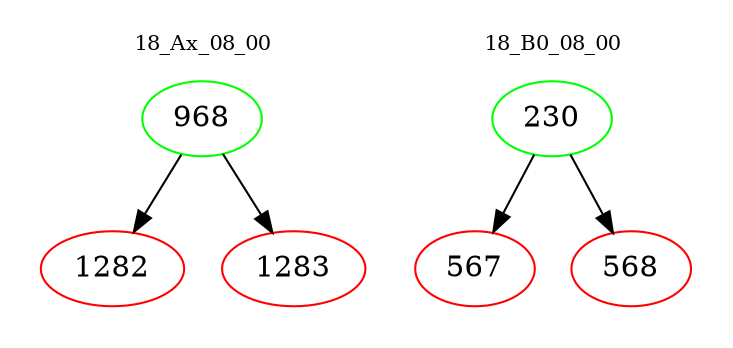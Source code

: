 digraph{
subgraph cluster_0 {
color = white
label = "18_Ax_08_00";
fontsize=10;
T0_968 [label="968", color="green"]
T0_968 -> T0_1282 [color="black"]
T0_1282 [label="1282", color="red"]
T0_968 -> T0_1283 [color="black"]
T0_1283 [label="1283", color="red"]
}
subgraph cluster_1 {
color = white
label = "18_B0_08_00";
fontsize=10;
T1_230 [label="230", color="green"]
T1_230 -> T1_567 [color="black"]
T1_567 [label="567", color="red"]
T1_230 -> T1_568 [color="black"]
T1_568 [label="568", color="red"]
}
}
